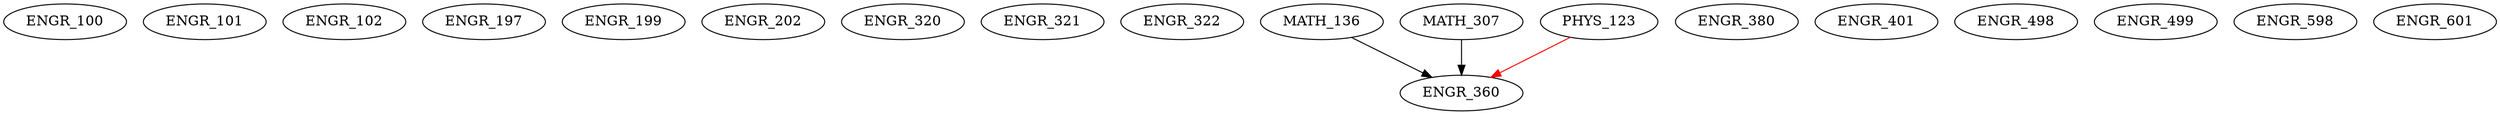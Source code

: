 digraph G {
    ENGR_100;
    ENGR_101;
    ENGR_102;
    ENGR_197;
    ENGR_199;
    ENGR_202;
    ENGR_320;
    ENGR_321;
    ENGR_322;
    edge [color=black];
    MATH_136 -> ENGR_360;
    MATH_307 -> ENGR_360;
    edge [color=red];
    PHYS_123 -> ENGR_360;
    ENGR_380;
    ENGR_401;
    ENGR_498;
    ENGR_499;
    ENGR_598;
    ENGR_601;
}
